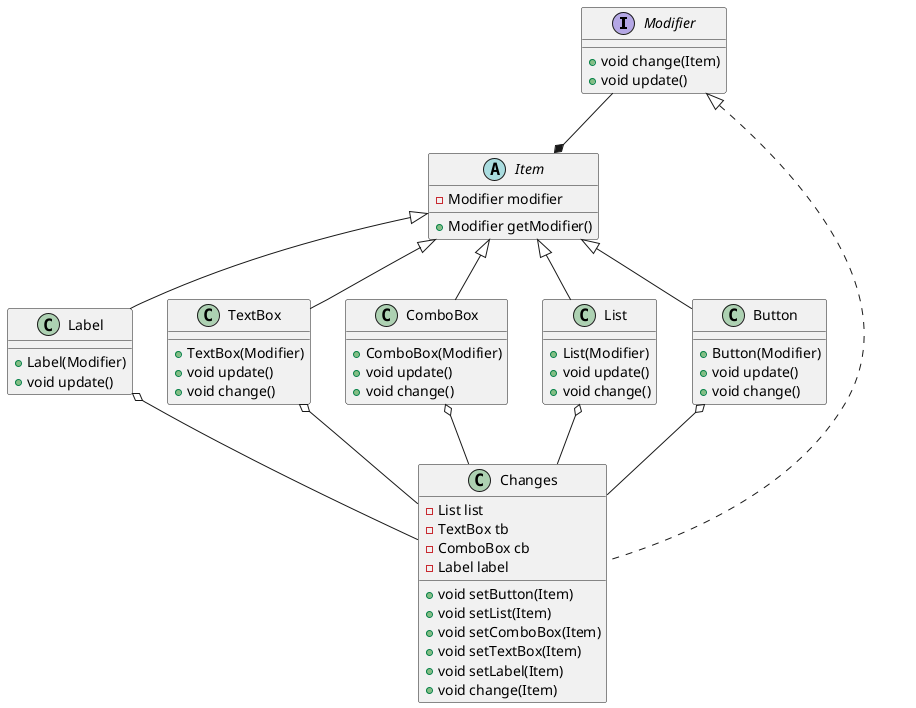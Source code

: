 @startuml

interface Modifier {
    + void change(Item)
    + void update()
}

abstract class Item{
    - Modifier modifier
    + Modifier getModifier() 
}

Modifier --* Item

class Label extends Item{
    + Label(Modifier)
    + void update()
}

class TextBox extends Item{
    + TextBox(Modifier)
    + void update()
    + void change()
}

class ComboBox extends Item{
    + ComboBox(Modifier)
    + void update()
    + void change()
}

class List extends Item{
    + List(Modifier)
    + void update()
    + void change()
}

class Button extends Item{
    + Button(Modifier)
    + void update()
    + void change()
}

class Changes implements Modifier{
    - List list 
    - TextBox tb 
    - ComboBox cb 
    - Label label
    + void setButton(Item)
    + void setList(Item)
    + void setComboBox(Item)
    + void setTextBox(Item)
    + void setLabel(Item)
    + void change(Item)
}

Label o-- Changes
TextBox o-- Changes
ComboBox o-- Changes
List o-- Changes
Button o-- Changes

@enduml

